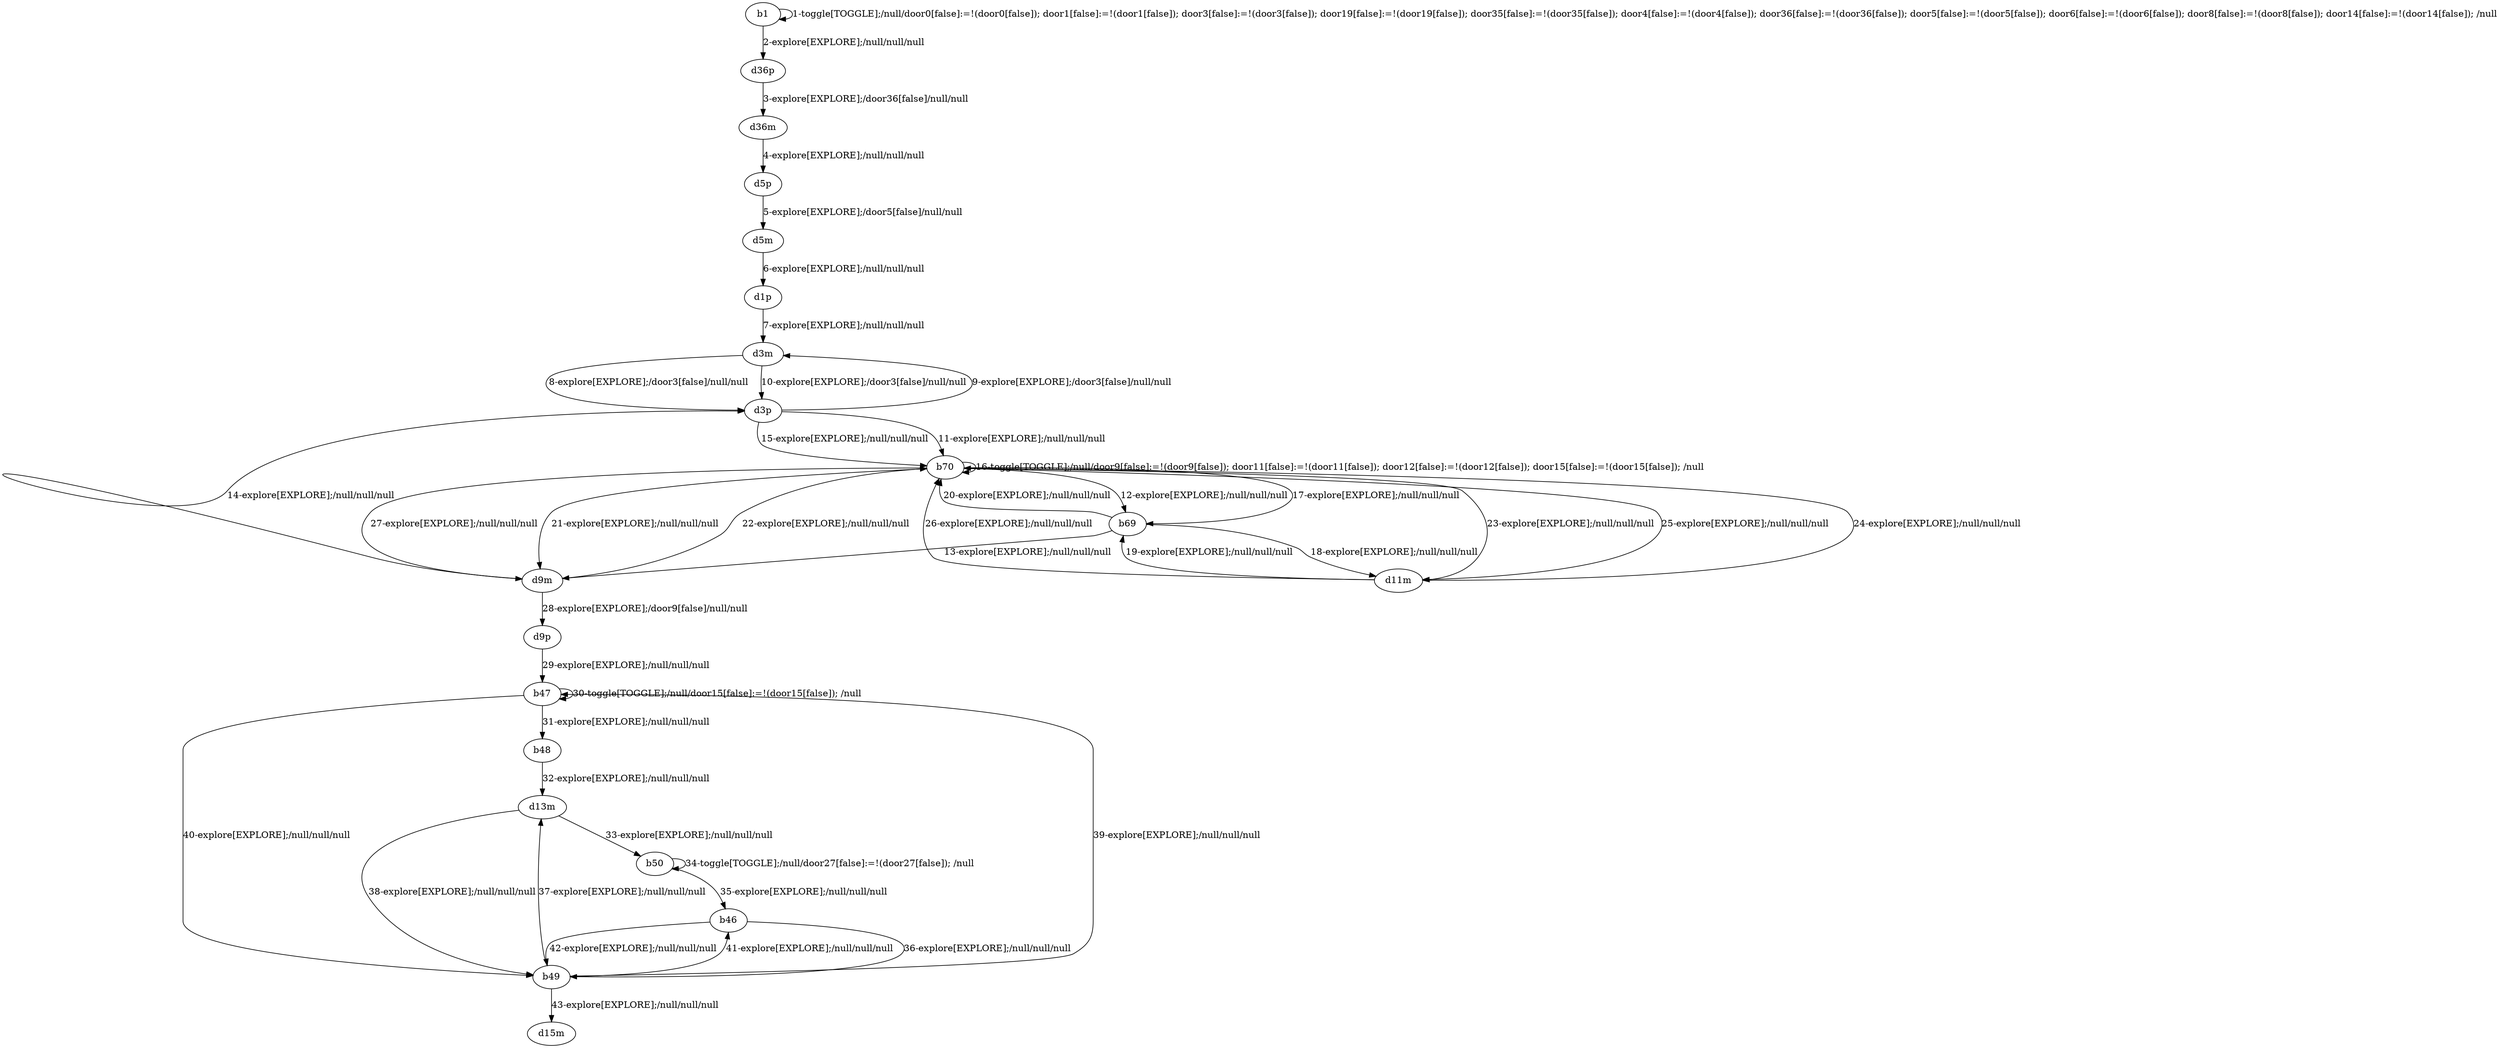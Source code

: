 # Total number of goals covered by this test: 7
# b47 --> b49
# d9p --> b47
# d13m --> b50
# d13m --> b49
# b50 --> b50
# b50 --> b46
# b49 --> b46

digraph g {
"b1" -> "b1" [label = "1-toggle[TOGGLE];/null/door0[false]:=!(door0[false]); door1[false]:=!(door1[false]); door3[false]:=!(door3[false]); door19[false]:=!(door19[false]); door35[false]:=!(door35[false]); door4[false]:=!(door4[false]); door36[false]:=!(door36[false]); door5[false]:=!(door5[false]); door6[false]:=!(door6[false]); door8[false]:=!(door8[false]); door14[false]:=!(door14[false]); /null"];
"b1" -> "d36p" [label = "2-explore[EXPLORE];/null/null/null"];
"d36p" -> "d36m" [label = "3-explore[EXPLORE];/door36[false]/null/null"];
"d36m" -> "d5p" [label = "4-explore[EXPLORE];/null/null/null"];
"d5p" -> "d5m" [label = "5-explore[EXPLORE];/door5[false]/null/null"];
"d5m" -> "d1p" [label = "6-explore[EXPLORE];/null/null/null"];
"d1p" -> "d3m" [label = "7-explore[EXPLORE];/null/null/null"];
"d3m" -> "d3p" [label = "8-explore[EXPLORE];/door3[false]/null/null"];
"d3p" -> "d3m" [label = "9-explore[EXPLORE];/door3[false]/null/null"];
"d3m" -> "d3p" [label = "10-explore[EXPLORE];/door3[false]/null/null"];
"d3p" -> "b70" [label = "11-explore[EXPLORE];/null/null/null"];
"b70" -> "b69" [label = "12-explore[EXPLORE];/null/null/null"];
"b69" -> "d9m" [label = "13-explore[EXPLORE];/null/null/null"];
"d9m" -> "d3p" [label = "14-explore[EXPLORE];/null/null/null"];
"d3p" -> "b70" [label = "15-explore[EXPLORE];/null/null/null"];
"b70" -> "b70" [label = "16-toggle[TOGGLE];/null/door9[false]:=!(door9[false]); door11[false]:=!(door11[false]); door12[false]:=!(door12[false]); door15[false]:=!(door15[false]); /null"];
"b70" -> "b69" [label = "17-explore[EXPLORE];/null/null/null"];
"b69" -> "d11m" [label = "18-explore[EXPLORE];/null/null/null"];
"d11m" -> "b69" [label = "19-explore[EXPLORE];/null/null/null"];
"b69" -> "b70" [label = "20-explore[EXPLORE];/null/null/null"];
"b70" -> "d9m" [label = "21-explore[EXPLORE];/null/null/null"];
"d9m" -> "b70" [label = "22-explore[EXPLORE];/null/null/null"];
"b70" -> "d11m" [label = "23-explore[EXPLORE];/null/null/null"];
"d11m" -> "b70" [label = "24-explore[EXPLORE];/null/null/null"];
"b70" -> "d11m" [label = "25-explore[EXPLORE];/null/null/null"];
"d11m" -> "b70" [label = "26-explore[EXPLORE];/null/null/null"];
"b70" -> "d9m" [label = "27-explore[EXPLORE];/null/null/null"];
"d9m" -> "d9p" [label = "28-explore[EXPLORE];/door9[false]/null/null"];
"d9p" -> "b47" [label = "29-explore[EXPLORE];/null/null/null"];
"b47" -> "b47" [label = "30-toggle[TOGGLE];/null/door15[false]:=!(door15[false]); /null"];
"b47" -> "b48" [label = "31-explore[EXPLORE];/null/null/null"];
"b48" -> "d13m" [label = "32-explore[EXPLORE];/null/null/null"];
"d13m" -> "b50" [label = "33-explore[EXPLORE];/null/null/null"];
"b50" -> "b50" [label = "34-toggle[TOGGLE];/null/door27[false]:=!(door27[false]); /null"];
"b50" -> "b46" [label = "35-explore[EXPLORE];/null/null/null"];
"b46" -> "b49" [label = "36-explore[EXPLORE];/null/null/null"];
"b49" -> "d13m" [label = "37-explore[EXPLORE];/null/null/null"];
"d13m" -> "b49" [label = "38-explore[EXPLORE];/null/null/null"];
"b49" -> "b47" [label = "39-explore[EXPLORE];/null/null/null"];
"b47" -> "b49" [label = "40-explore[EXPLORE];/null/null/null"];
"b49" -> "b46" [label = "41-explore[EXPLORE];/null/null/null"];
"b46" -> "b49" [label = "42-explore[EXPLORE];/null/null/null"];
"b49" -> "d15m" [label = "43-explore[EXPLORE];/null/null/null"];
}